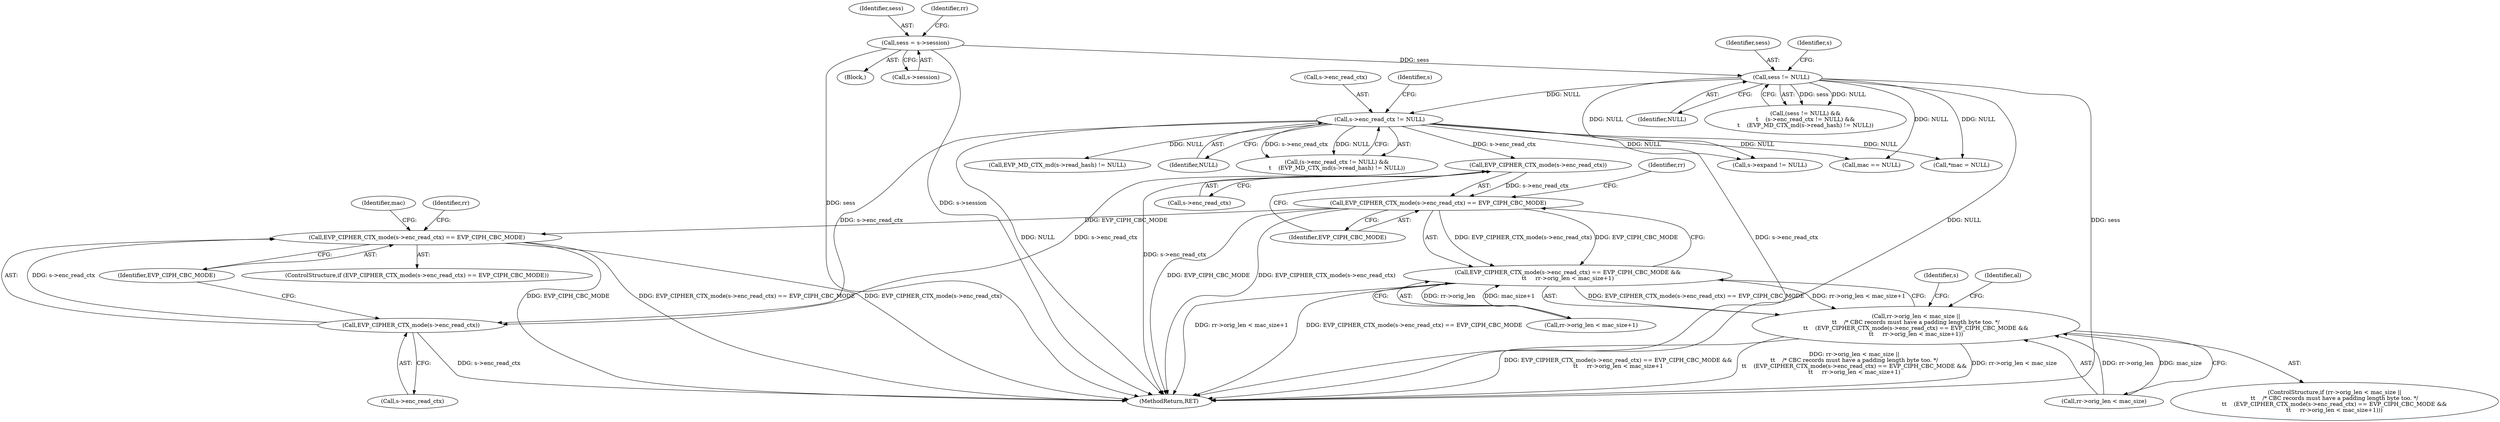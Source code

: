 digraph "0_openssl_103b171d8fc282ef435f8de9afbf7782e312961f_2@pointer" {
"1000278" [label="(Call,EVP_CIPHER_CTX_mode(s->enc_read_ctx))"];
"1000242" [label="(Call,s->enc_read_ctx != NULL)"];
"1000238" [label="(Call,sess != NULL)"];
"1000137" [label="(Call,sess = s->session)"];
"1000277" [label="(Call,EVP_CIPHER_CTX_mode(s->enc_read_ctx) == EVP_CIPH_CBC_MODE)"];
"1000276" [label="(Call,EVP_CIPHER_CTX_mode(s->enc_read_ctx) == EVP_CIPH_CBC_MODE &&\n\t\t     rr->orig_len < mac_size+1)"];
"1000270" [label="(Call,rr->orig_len < mac_size ||\n\t\t    /* CBC records must have a padding length byte too. */\n\t\t    (EVP_CIPHER_CTX_mode(s->enc_read_ctx) == EVP_CIPH_CBC_MODE &&\n\t\t     rr->orig_len < mac_size+1))"];
"1000299" [label="(Call,EVP_CIPHER_CTX_mode(s->enc_read_ctx) == EVP_CIPH_CBC_MODE)"];
"1000300" [label="(Call,EVP_CIPHER_CTX_mode(s->enc_read_ctx))"];
"1000283" [label="(Call,rr->orig_len < mac_size+1)"];
"1000255" [label="(Call,*mac = NULL)"];
"1000465" [label="(MethodReturn,RET)"];
"1000299" [label="(Call,EVP_CIPHER_CTX_mode(s->enc_read_ctx) == EVP_CIPH_CBC_MODE)"];
"1000241" [label="(Call,(s->enc_read_ctx != NULL) &&\n\t    (EVP_MD_CTX_md(s->read_hash) != NULL))"];
"1000239" [label="(Identifier,sess)"];
"1000137" [label="(Call,sess = s->session)"];
"1000279" [label="(Call,s->enc_read_ctx)"];
"1000285" [label="(Identifier,rr)"];
"1000277" [label="(Call,EVP_CIPHER_CTX_mode(s->enc_read_ctx) == EVP_CIPH_CBC_MODE)"];
"1000247" [label="(Call,EVP_MD_CTX_md(s->read_hash) != NULL)"];
"1000292" [label="(Identifier,al)"];
"1000269" [label="(ControlStructure,if (rr->orig_len < mac_size ||\n\t\t    /* CBC records must have a padding length byte too. */\n\t\t    (EVP_CIPHER_CTX_mode(s->enc_read_ctx) == EVP_CIPH_CBC_MODE &&\n\t\t     rr->orig_len < mac_size+1)))"];
"1000250" [label="(Identifier,s)"];
"1000240" [label="(Identifier,NULL)"];
"1000138" [label="(Identifier,sess)"];
"1000144" [label="(Identifier,rr)"];
"1000302" [label="(Identifier,s)"];
"1000244" [label="(Identifier,s)"];
"1000301" [label="(Call,s->enc_read_ctx)"];
"1000121" [label="(Block,)"];
"1000139" [label="(Call,s->session)"];
"1000242" [label="(Call,s->enc_read_ctx != NULL)"];
"1000237" [label="(Call,(sess != NULL) &&\n\t    (s->enc_read_ctx != NULL) &&\n\t    (EVP_MD_CTX_md(s->read_hash) != NULL))"];
"1000282" [label="(Identifier,EVP_CIPH_CBC_MODE)"];
"1000298" [label="(ControlStructure,if (EVP_CIPHER_CTX_mode(s->enc_read_ctx) == EVP_CIPH_CBC_MODE))"];
"1000271" [label="(Call,rr->orig_len < mac_size)"];
"1000238" [label="(Call,sess != NULL)"];
"1000300" [label="(Call,EVP_CIPHER_CTX_mode(s->enc_read_ctx))"];
"1000243" [label="(Call,s->enc_read_ctx)"];
"1000304" [label="(Identifier,EVP_CIPH_CBC_MODE)"];
"1000278" [label="(Call,EVP_CIPHER_CTX_mode(s->enc_read_ctx))"];
"1000246" [label="(Identifier,NULL)"];
"1000307" [label="(Identifier,mac)"];
"1000322" [label="(Identifier,rr)"];
"1000270" [label="(Call,rr->orig_len < mac_size ||\n\t\t    /* CBC records must have a padding length byte too. */\n\t\t    (EVP_CIPHER_CTX_mode(s->enc_read_ctx) == EVP_CIPH_CBC_MODE &&\n\t\t     rr->orig_len < mac_size+1))"];
"1000276" [label="(Call,EVP_CIPHER_CTX_mode(s->enc_read_ctx) == EVP_CIPH_CBC_MODE &&\n\t\t     rr->orig_len < mac_size+1)"];
"1000391" [label="(Call,s->expand != NULL)"];
"1000347" [label="(Call,mac == NULL)"];
"1000278" -> "1000277"  [label="AST: "];
"1000278" -> "1000279"  [label="CFG: "];
"1000279" -> "1000278"  [label="AST: "];
"1000282" -> "1000278"  [label="CFG: "];
"1000278" -> "1000465"  [label="DDG: s->enc_read_ctx"];
"1000278" -> "1000277"  [label="DDG: s->enc_read_ctx"];
"1000242" -> "1000278"  [label="DDG: s->enc_read_ctx"];
"1000278" -> "1000300"  [label="DDG: s->enc_read_ctx"];
"1000242" -> "1000241"  [label="AST: "];
"1000242" -> "1000246"  [label="CFG: "];
"1000243" -> "1000242"  [label="AST: "];
"1000246" -> "1000242"  [label="AST: "];
"1000250" -> "1000242"  [label="CFG: "];
"1000241" -> "1000242"  [label="CFG: "];
"1000242" -> "1000465"  [label="DDG: NULL"];
"1000242" -> "1000465"  [label="DDG: s->enc_read_ctx"];
"1000242" -> "1000241"  [label="DDG: s->enc_read_ctx"];
"1000242" -> "1000241"  [label="DDG: NULL"];
"1000238" -> "1000242"  [label="DDG: NULL"];
"1000242" -> "1000247"  [label="DDG: NULL"];
"1000242" -> "1000255"  [label="DDG: NULL"];
"1000242" -> "1000300"  [label="DDG: s->enc_read_ctx"];
"1000242" -> "1000347"  [label="DDG: NULL"];
"1000242" -> "1000391"  [label="DDG: NULL"];
"1000238" -> "1000237"  [label="AST: "];
"1000238" -> "1000240"  [label="CFG: "];
"1000239" -> "1000238"  [label="AST: "];
"1000240" -> "1000238"  [label="AST: "];
"1000244" -> "1000238"  [label="CFG: "];
"1000237" -> "1000238"  [label="CFG: "];
"1000238" -> "1000465"  [label="DDG: sess"];
"1000238" -> "1000465"  [label="DDG: NULL"];
"1000238" -> "1000237"  [label="DDG: sess"];
"1000238" -> "1000237"  [label="DDG: NULL"];
"1000137" -> "1000238"  [label="DDG: sess"];
"1000238" -> "1000255"  [label="DDG: NULL"];
"1000238" -> "1000347"  [label="DDG: NULL"];
"1000238" -> "1000391"  [label="DDG: NULL"];
"1000137" -> "1000121"  [label="AST: "];
"1000137" -> "1000139"  [label="CFG: "];
"1000138" -> "1000137"  [label="AST: "];
"1000139" -> "1000137"  [label="AST: "];
"1000144" -> "1000137"  [label="CFG: "];
"1000137" -> "1000465"  [label="DDG: s->session"];
"1000137" -> "1000465"  [label="DDG: sess"];
"1000277" -> "1000276"  [label="AST: "];
"1000277" -> "1000282"  [label="CFG: "];
"1000282" -> "1000277"  [label="AST: "];
"1000285" -> "1000277"  [label="CFG: "];
"1000276" -> "1000277"  [label="CFG: "];
"1000277" -> "1000465"  [label="DDG: EVP_CIPH_CBC_MODE"];
"1000277" -> "1000465"  [label="DDG: EVP_CIPHER_CTX_mode(s->enc_read_ctx)"];
"1000277" -> "1000276"  [label="DDG: EVP_CIPHER_CTX_mode(s->enc_read_ctx)"];
"1000277" -> "1000276"  [label="DDG: EVP_CIPH_CBC_MODE"];
"1000277" -> "1000299"  [label="DDG: EVP_CIPH_CBC_MODE"];
"1000276" -> "1000270"  [label="AST: "];
"1000276" -> "1000283"  [label="CFG: "];
"1000283" -> "1000276"  [label="AST: "];
"1000270" -> "1000276"  [label="CFG: "];
"1000276" -> "1000465"  [label="DDG: EVP_CIPHER_CTX_mode(s->enc_read_ctx) == EVP_CIPH_CBC_MODE"];
"1000276" -> "1000465"  [label="DDG: rr->orig_len < mac_size+1"];
"1000276" -> "1000270"  [label="DDG: EVP_CIPHER_CTX_mode(s->enc_read_ctx) == EVP_CIPH_CBC_MODE"];
"1000276" -> "1000270"  [label="DDG: rr->orig_len < mac_size+1"];
"1000283" -> "1000276"  [label="DDG: rr->orig_len"];
"1000283" -> "1000276"  [label="DDG: mac_size+1"];
"1000270" -> "1000269"  [label="AST: "];
"1000270" -> "1000271"  [label="CFG: "];
"1000271" -> "1000270"  [label="AST: "];
"1000292" -> "1000270"  [label="CFG: "];
"1000302" -> "1000270"  [label="CFG: "];
"1000270" -> "1000465"  [label="DDG: EVP_CIPHER_CTX_mode(s->enc_read_ctx) == EVP_CIPH_CBC_MODE &&\n\t\t     rr->orig_len < mac_size+1"];
"1000270" -> "1000465"  [label="DDG: rr->orig_len < mac_size ||\n\t\t    /* CBC records must have a padding length byte too. */\n\t\t    (EVP_CIPHER_CTX_mode(s->enc_read_ctx) == EVP_CIPH_CBC_MODE &&\n\t\t     rr->orig_len < mac_size+1)"];
"1000270" -> "1000465"  [label="DDG: rr->orig_len < mac_size"];
"1000271" -> "1000270"  [label="DDG: rr->orig_len"];
"1000271" -> "1000270"  [label="DDG: mac_size"];
"1000299" -> "1000298"  [label="AST: "];
"1000299" -> "1000304"  [label="CFG: "];
"1000300" -> "1000299"  [label="AST: "];
"1000304" -> "1000299"  [label="AST: "];
"1000307" -> "1000299"  [label="CFG: "];
"1000322" -> "1000299"  [label="CFG: "];
"1000299" -> "1000465"  [label="DDG: EVP_CIPH_CBC_MODE"];
"1000299" -> "1000465"  [label="DDG: EVP_CIPHER_CTX_mode(s->enc_read_ctx) == EVP_CIPH_CBC_MODE"];
"1000299" -> "1000465"  [label="DDG: EVP_CIPHER_CTX_mode(s->enc_read_ctx)"];
"1000300" -> "1000299"  [label="DDG: s->enc_read_ctx"];
"1000300" -> "1000301"  [label="CFG: "];
"1000301" -> "1000300"  [label="AST: "];
"1000304" -> "1000300"  [label="CFG: "];
"1000300" -> "1000465"  [label="DDG: s->enc_read_ctx"];
}
